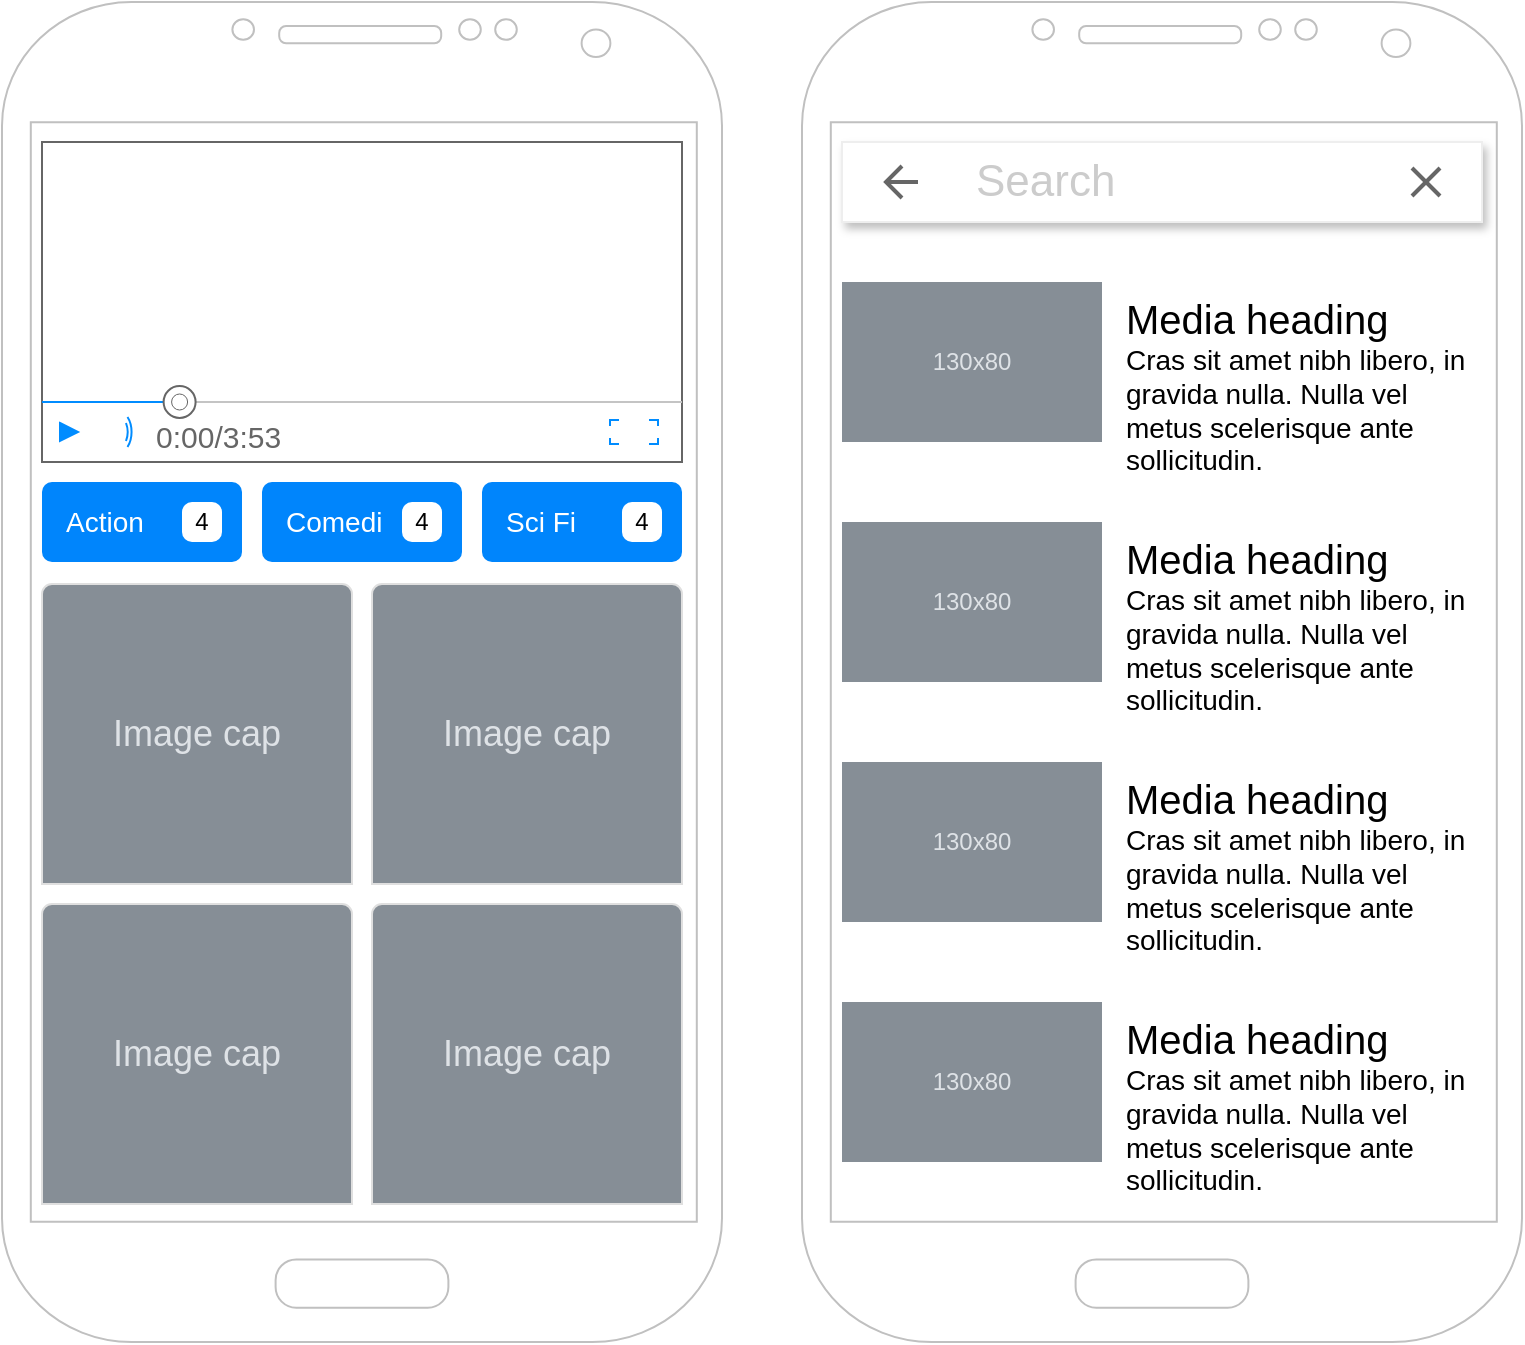 <mxfile version="24.6.4" type="device" pages="2">
  <diagram name="Page-1" id="skl8UsCBC74zW46ZS5y-">
    <mxGraphModel dx="1377" dy="1943" grid="1" gridSize="10" guides="1" tooltips="1" connect="1" arrows="1" fold="1" page="1" pageScale="1" pageWidth="850" pageHeight="1100" math="0" shadow="0">
      <root>
        <mxCell id="0" />
        <mxCell id="1" parent="0" />
        <mxCell id="JAV-mcYUkfokTD644uAS-1" value="" style="verticalLabelPosition=bottom;verticalAlign=top;html=1;shadow=0;dashed=0;strokeWidth=1;shape=mxgraph.android.phone2;strokeColor=#c0c0c0;" vertex="1" parent="1">
          <mxGeometry x="40" y="-1080" width="360" height="670" as="geometry" />
        </mxCell>
        <mxCell id="JAV-mcYUkfokTD644uAS-14" value="" style="verticalLabelPosition=bottom;shadow=0;dashed=0;align=center;html=1;verticalAlign=top;strokeWidth=1;shape=mxgraph.mockup.containers.videoPlayer;strokeColor=#666666;strokeColor2=#008cff;strokeColor3=#c4c4c4;textColor=#666666;fillColor2=#008cff;barHeight=30;barPos=20;" vertex="1" parent="1">
          <mxGeometry x="60" y="-1010" width="320" height="160" as="geometry" />
        </mxCell>
        <mxCell id="JAV-mcYUkfokTD644uAS-15" value="Image cap" style="html=1;shadow=0;dashed=0;shape=mxgraph.bootstrap.topButton;rSize=5;perimeter=none;whiteSpace=wrap;fillColor=#868E96;strokeColor=#DFDFDF;fontColor=#DEE2E6;resizeWidth=1;fontSize=18;" vertex="1" parent="1">
          <mxGeometry x="60" y="-789" width="155" height="150" as="geometry" />
        </mxCell>
        <mxCell id="JAV-mcYUkfokTD644uAS-20" value="Image cap" style="html=1;shadow=0;dashed=0;shape=mxgraph.bootstrap.topButton;rSize=5;perimeter=none;whiteSpace=wrap;fillColor=#868E96;strokeColor=#DFDFDF;fontColor=#DEE2E6;resizeWidth=1;fontSize=18;" vertex="1" parent="1">
          <mxGeometry x="225" y="-789" width="155" height="150" as="geometry" />
        </mxCell>
        <mxCell id="JAV-mcYUkfokTD644uAS-21" value="Image cap" style="html=1;shadow=0;dashed=0;shape=mxgraph.bootstrap.topButton;rSize=5;perimeter=none;whiteSpace=wrap;fillColor=#868E96;strokeColor=#DFDFDF;fontColor=#DEE2E6;resizeWidth=1;fontSize=18;" vertex="1" parent="1">
          <mxGeometry x="60" y="-629" width="155" height="150" as="geometry" />
        </mxCell>
        <mxCell id="JAV-mcYUkfokTD644uAS-22" value="Image cap" style="html=1;shadow=0;dashed=0;shape=mxgraph.bootstrap.topButton;rSize=5;perimeter=none;whiteSpace=wrap;fillColor=#868E96;strokeColor=#DFDFDF;fontColor=#DEE2E6;resizeWidth=1;fontSize=18;" vertex="1" parent="1">
          <mxGeometry x="225" y="-629" width="155" height="150" as="geometry" />
        </mxCell>
        <mxCell id="JAV-mcYUkfokTD644uAS-23" value="Action" style="html=1;shadow=0;dashed=0;shape=mxgraph.bootstrap.rrect;rSize=5;strokeColor=none;strokeWidth=1;fillColor=#0085FC;fontColor=#FFFFFF;whiteSpace=wrap;align=left;verticalAlign=middle;spacingLeft=10;fontStyle=0;fontSize=14;" vertex="1" parent="1">
          <mxGeometry x="60" y="-840" width="100" height="40" as="geometry" />
        </mxCell>
        <mxCell id="JAV-mcYUkfokTD644uAS-24" value="4" style="html=1;shadow=0;dashed=0;shape=mxgraph.bootstrap.rrect;rSize=5;strokeColor=none;strokeWidth=1;fillColor=#ffffff;fontColor=#000000;whiteSpace=wrap;align=center;verticalAlign=middle;fontSize=12;" vertex="1" parent="JAV-mcYUkfokTD644uAS-23">
          <mxGeometry x="1" y="0.5" width="20" height="20" relative="1" as="geometry">
            <mxPoint x="-30" y="-10" as="offset" />
          </mxGeometry>
        </mxCell>
        <mxCell id="JAV-mcYUkfokTD644uAS-28" value="Comedi" style="html=1;shadow=0;dashed=0;shape=mxgraph.bootstrap.rrect;rSize=5;strokeColor=none;strokeWidth=1;fillColor=#0085FC;fontColor=#FFFFFF;whiteSpace=wrap;align=left;verticalAlign=middle;spacingLeft=10;fontStyle=0;fontSize=14;" vertex="1" parent="1">
          <mxGeometry x="170" y="-840" width="100" height="40" as="geometry" />
        </mxCell>
        <mxCell id="JAV-mcYUkfokTD644uAS-29" value="4" style="html=1;shadow=0;dashed=0;shape=mxgraph.bootstrap.rrect;rSize=5;strokeColor=none;strokeWidth=1;fillColor=#ffffff;fontColor=#000000;whiteSpace=wrap;align=center;verticalAlign=middle;fontSize=12;" vertex="1" parent="JAV-mcYUkfokTD644uAS-28">
          <mxGeometry x="1" y="0.5" width="20" height="20" relative="1" as="geometry">
            <mxPoint x="-30" y="-10" as="offset" />
          </mxGeometry>
        </mxCell>
        <mxCell id="JAV-mcYUkfokTD644uAS-30" value="Sci Fi" style="html=1;shadow=0;dashed=0;shape=mxgraph.bootstrap.rrect;rSize=5;strokeColor=none;strokeWidth=1;fillColor=#0085FC;fontColor=#FFFFFF;whiteSpace=wrap;align=left;verticalAlign=middle;spacingLeft=10;fontStyle=0;fontSize=14;" vertex="1" parent="1">
          <mxGeometry x="280" y="-840" width="100" height="40" as="geometry" />
        </mxCell>
        <mxCell id="JAV-mcYUkfokTD644uAS-31" value="4" style="html=1;shadow=0;dashed=0;shape=mxgraph.bootstrap.rrect;rSize=5;strokeColor=none;strokeWidth=1;fillColor=#ffffff;fontColor=#000000;whiteSpace=wrap;align=center;verticalAlign=middle;fontSize=12;" vertex="1" parent="JAV-mcYUkfokTD644uAS-30">
          <mxGeometry x="1" y="0.5" width="20" height="20" relative="1" as="geometry">
            <mxPoint x="-30" y="-10" as="offset" />
          </mxGeometry>
        </mxCell>
        <mxCell id="JAV-mcYUkfokTD644uAS-32" value="" style="verticalLabelPosition=bottom;verticalAlign=top;html=1;shadow=0;dashed=0;strokeWidth=1;shape=mxgraph.android.phone2;strokeColor=#c0c0c0;" vertex="1" parent="1">
          <mxGeometry x="440" y="-1080" width="360" height="670" as="geometry" />
        </mxCell>
        <mxCell id="JAV-mcYUkfokTD644uAS-44" value="Search" style="dashed=0;shape=rect;shadow=1;strokeColor=#eeeeee;strokeWidth=1;fillColor=#ffffff;fontSize=22;fontColor=#CCCCCC;align=left;spacingLeft=65;whiteSpace=wrap;html=1;" vertex="1" parent="1">
          <mxGeometry x="460" y="-1010" width="320" height="40" as="geometry" />
        </mxCell>
        <mxCell id="JAV-mcYUkfokTD644uAS-45" value="" style="dashed=0;shape=mxgraph.gmdl.left;strokeWidth=2;strokeColor=#666666;" vertex="1" parent="JAV-mcYUkfokTD644uAS-44">
          <mxGeometry y="0.5" width="16" height="16" relative="1" as="geometry">
            <mxPoint x="22" y="-8" as="offset" />
          </mxGeometry>
        </mxCell>
        <mxCell id="JAV-mcYUkfokTD644uAS-46" value="" style="dashed=0;shape=mxgraph.gmdl.x;strokeWidth=2;strokeColor=#666666;" vertex="1" parent="JAV-mcYUkfokTD644uAS-44">
          <mxGeometry x="1" y="0.5" width="14" height="14" relative="1" as="geometry">
            <mxPoint x="-35" y="-7" as="offset" />
          </mxGeometry>
        </mxCell>
        <mxCell id="JAV-mcYUkfokTD644uAS-59" value="" style="group" vertex="1" connectable="0" parent="1">
          <mxGeometry x="460" y="-820" width="320" height="100" as="geometry" />
        </mxCell>
        <mxCell id="JAV-mcYUkfokTD644uAS-53" value="130x80" style="strokeColor=none;html=1;whiteSpace=wrap;fillColor=#868E96;fontColor=#DEE2E6;" vertex="1" parent="JAV-mcYUkfokTD644uAS-59">
          <mxGeometry width="130" height="80" as="geometry" />
        </mxCell>
        <mxCell id="JAV-mcYUkfokTD644uAS-54" value="&lt;font style=&quot;font-size: 20px&quot;&gt;Media heading&lt;/font&gt;&lt;br&gt;Cras sit amet nibh libero, in gravida nulla. Nulla vel metus scelerisque ante sollicitudin." style="strokeColor=none;fillColor=none;fontColor=#000000;perimeter=none;whiteSpace=wrap;resizeWidth=1;align=left;spacing=2;fontSize=14;verticalAlign=top;html=1;" vertex="1" parent="JAV-mcYUkfokTD644uAS-59">
          <mxGeometry x="140" width="180" height="100" as="geometry" />
        </mxCell>
        <mxCell id="JAV-mcYUkfokTD644uAS-60" value="" style="group" vertex="1" connectable="0" parent="1">
          <mxGeometry x="460" y="-940" width="320" height="100" as="geometry" />
        </mxCell>
        <mxCell id="JAV-mcYUkfokTD644uAS-50" value="130x80" style="strokeColor=none;html=1;whiteSpace=wrap;fillColor=#868E96;fontColor=#DEE2E6;" vertex="1" parent="JAV-mcYUkfokTD644uAS-60">
          <mxGeometry width="130" height="80" as="geometry" />
        </mxCell>
        <mxCell id="JAV-mcYUkfokTD644uAS-51" value="&lt;font style=&quot;font-size: 20px&quot;&gt;Media heading&lt;/font&gt;&lt;br&gt;Cras sit amet nibh libero, in gravida nulla. Nulla vel metus scelerisque ante sollicitudin." style="strokeColor=none;fillColor=none;fontColor=#000000;perimeter=none;whiteSpace=wrap;resizeWidth=1;align=left;spacing=2;fontSize=14;verticalAlign=top;html=1;" vertex="1" parent="JAV-mcYUkfokTD644uAS-60">
          <mxGeometry x="140" width="180" height="100" as="geometry" />
        </mxCell>
        <mxCell id="JAV-mcYUkfokTD644uAS-61" value="" style="group" vertex="1" connectable="0" parent="1">
          <mxGeometry x="460" y="-700" width="320" height="100" as="geometry" />
        </mxCell>
        <mxCell id="JAV-mcYUkfokTD644uAS-55" value="130x80" style="strokeColor=none;html=1;whiteSpace=wrap;fillColor=#868E96;fontColor=#DEE2E6;" vertex="1" parent="JAV-mcYUkfokTD644uAS-61">
          <mxGeometry width="130" height="80" as="geometry" />
        </mxCell>
        <mxCell id="JAV-mcYUkfokTD644uAS-56" value="&lt;font style=&quot;font-size: 20px&quot;&gt;Media heading&lt;/font&gt;&lt;br&gt;Cras sit amet nibh libero, in gravida nulla. Nulla vel metus scelerisque ante sollicitudin." style="strokeColor=none;fillColor=none;fontColor=#000000;perimeter=none;whiteSpace=wrap;resizeWidth=1;align=left;spacing=2;fontSize=14;verticalAlign=top;html=1;" vertex="1" parent="JAV-mcYUkfokTD644uAS-61">
          <mxGeometry x="140" width="180" height="100" as="geometry" />
        </mxCell>
        <mxCell id="JAV-mcYUkfokTD644uAS-62" value="" style="group" vertex="1" connectable="0" parent="1">
          <mxGeometry x="460" y="-580" width="320" height="100" as="geometry" />
        </mxCell>
        <mxCell id="JAV-mcYUkfokTD644uAS-57" value="130x80" style="strokeColor=none;html=1;whiteSpace=wrap;fillColor=#868E96;fontColor=#DEE2E6;" vertex="1" parent="JAV-mcYUkfokTD644uAS-62">
          <mxGeometry width="130" height="80" as="geometry" />
        </mxCell>
        <mxCell id="JAV-mcYUkfokTD644uAS-58" value="&lt;font style=&quot;font-size: 20px&quot;&gt;Media heading&lt;/font&gt;&lt;br&gt;Cras sit amet nibh libero, in gravida nulla. Nulla vel metus scelerisque ante sollicitudin." style="strokeColor=none;fillColor=none;fontColor=#000000;perimeter=none;whiteSpace=wrap;resizeWidth=1;align=left;spacing=2;fontSize=14;verticalAlign=top;html=1;" vertex="1" parent="JAV-mcYUkfokTD644uAS-62">
          <mxGeometry x="140" width="180" height="100" as="geometry" />
        </mxCell>
      </root>
    </mxGraphModel>
  </diagram>
  <diagram id="u8MIXzTkOUAovr7dakzK" name="Page-2">
    <mxGraphModel dx="1377" dy="1943" grid="1" gridSize="10" guides="1" tooltips="1" connect="1" arrows="1" fold="1" page="1" pageScale="1" pageWidth="850" pageHeight="1100" math="0" shadow="0">
      <root>
        <mxCell id="0" />
        <mxCell id="1" parent="0" />
        <mxCell id="_pxV0IZ6iU6a1eAyo1s0-1" value="" style="verticalLabelPosition=bottom;verticalAlign=top;html=1;shadow=0;dashed=0;strokeWidth=1;shape=mxgraph.android.phone2;strokeColor=#c0c0c0;" vertex="1" parent="1">
          <mxGeometry x="40" y="-1080" width="360" height="670" as="geometry" />
        </mxCell>
        <mxCell id="_pxV0IZ6iU6a1eAyo1s0-3" value="Image cap" style="html=1;shadow=0;dashed=0;shape=mxgraph.bootstrap.topButton;rSize=5;perimeter=none;whiteSpace=wrap;fillColor=#868E96;strokeColor=#DFDFDF;fontColor=#DEE2E6;resizeWidth=1;fontSize=18;" vertex="1" parent="1">
          <mxGeometry x="61" y="-1013" width="320" height="213" as="geometry" />
        </mxCell>
        <mxCell id="_pxV0IZ6iU6a1eAyo1s0-13" value="Details" style="html=1;shadow=0;dashed=0;shape=mxgraph.bootstrap.rrect;rSize=5;strokeColor=none;strokeWidth=1;fillColor=#DB2843;fontColor=#FFFFFF;whiteSpace=wrap;align=center;verticalAlign=middle;spacingLeft=0;fontStyle=0;fontSize=16;spacing=5;" vertex="1" parent="1">
          <mxGeometry x="61" y="-730" width="89" height="40" as="geometry" />
        </mxCell>
        <mxCell id="_pxV0IZ6iU6a1eAyo1s0-15" value="&lt;div style=&quot;font-size: 21px;&quot;&gt;Title TV Show&lt;/div&gt;" style="strokeColor=none;fillColor=none;fontColor=#000000;perimeter=none;whiteSpace=wrap;resizeWidth=1;align=left;spacing=2;fontSize=17;verticalAlign=top;html=1;fontStyle=1" vertex="1" parent="1">
          <mxGeometry x="60" y="-780" width="140" height="40" as="geometry" />
        </mxCell>
        <mxCell id="_pxV0IZ6iU6a1eAyo1s0-16" value="Suggestions" style="html=1;shadow=0;dashed=0;shape=mxgraph.bootstrap.rrect;rSize=5;strokeColor=none;strokeWidth=1;fillColor=#FFBC26;fontColor=#FFFFFF;whiteSpace=wrap;align=center;verticalAlign=middle;spacingLeft=0;fontStyle=0;fontSize=16;spacing=5;" vertex="1" parent="1">
          <mxGeometry x="160" y="-730" width="110" height="40" as="geometry" />
        </mxCell>
      </root>
    </mxGraphModel>
  </diagram>
</mxfile>
